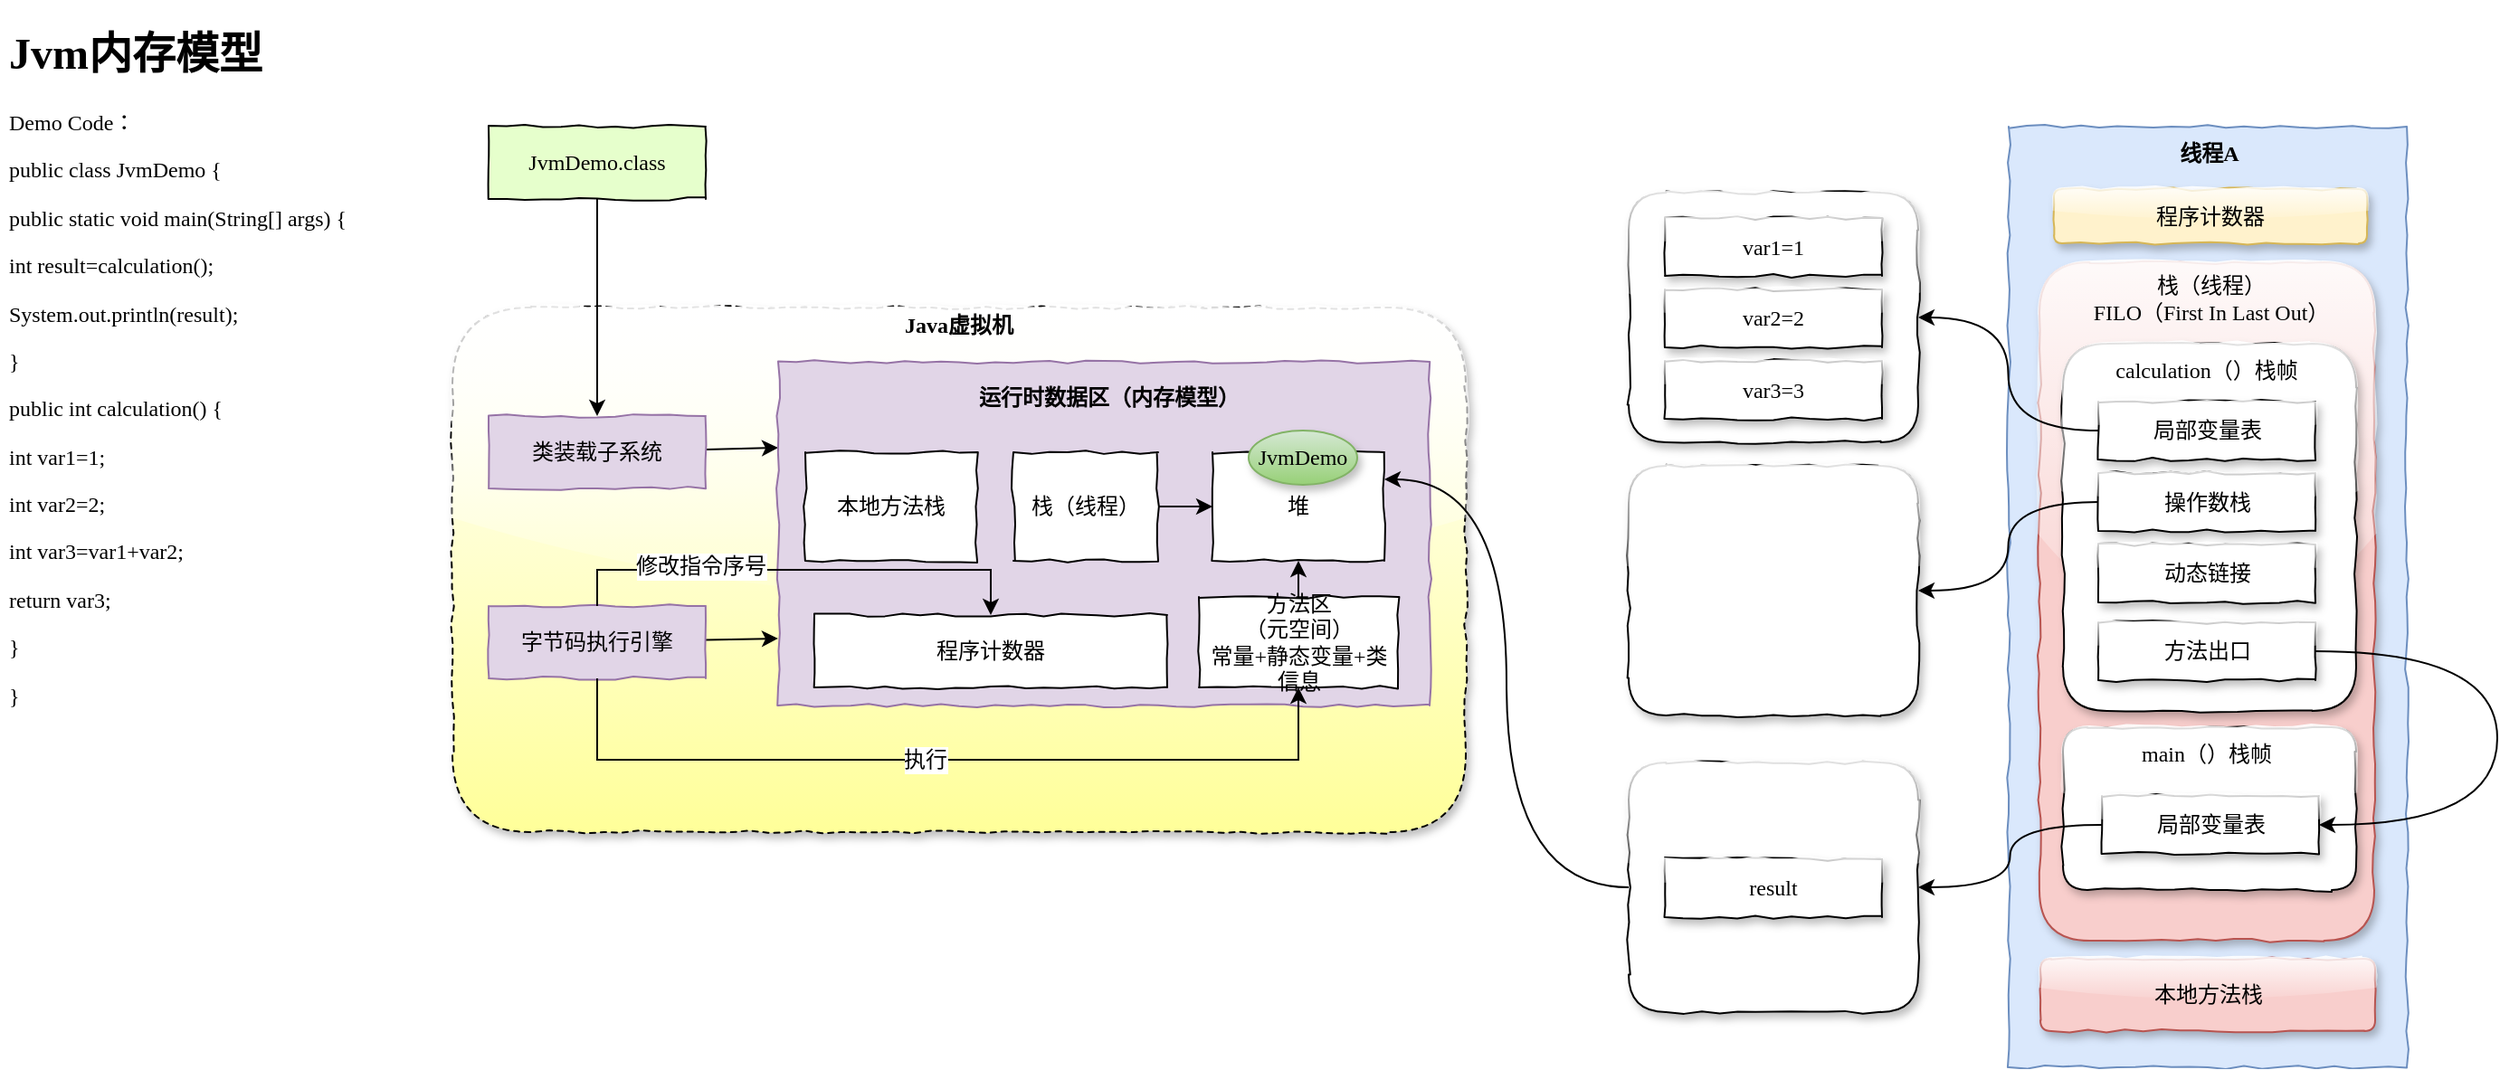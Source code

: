 <mxfile version="12.3.7" type="github" pages="1">
  <diagram id="ZoAS8rqlWyaObS6gHvZb" name="第 1 页">
    <mxGraphModel dx="854" dy="436" grid="1" gridSize="10" guides="1" tooltips="1" connect="1" arrows="1" fold="1" page="1" pageScale="1" pageWidth="827" pageHeight="1169" math="0" shadow="0">
      <root>
        <mxCell id="0"/>
        <mxCell id="1" parent="0"/>
        <mxCell id="0UxOaTRp_UosbiCLDMe3-1" value="&lt;h1&gt;Jvm内存模型&lt;/h1&gt;&lt;p&gt;Demo Code：&lt;/p&gt;&lt;p&gt;public class JvmDemo {&lt;/p&gt;&lt;p&gt;public static void main(String[] args)&amp;nbsp;&lt;span&gt;{&lt;/span&gt;&lt;/p&gt;&lt;p&gt;int result=calculation();&lt;/p&gt;&lt;p&gt;System.out.println(result);&lt;/p&gt;&lt;p&gt;}&lt;/p&gt;&lt;p&gt;&lt;span&gt;public int calculation()&amp;nbsp;&lt;/span&gt;&lt;span&gt;{&lt;/span&gt;&lt;/p&gt;&lt;p&gt;int var1=1;&lt;/p&gt;&lt;p&gt;int var2=2;&lt;/p&gt;&lt;p&gt;int var3=var1+var2;&lt;/p&gt;&lt;p&gt;return var3;&lt;/p&gt;&lt;p&gt;}&lt;/p&gt;&lt;p&gt;}&lt;/p&gt;" style="text;html=1;strokeColor=none;fillColor=none;spacing=5;spacingTop=-20;whiteSpace=wrap;overflow=hidden;rounded=0;fontFamily=Comic Sans MS;comic=1;" vertex="1" parent="1">
          <mxGeometry x="30" y="30" width="260" height="440" as="geometry"/>
        </mxCell>
        <mxCell id="0UxOaTRp_UosbiCLDMe3-6" value="" style="group" vertex="1" connectable="0" parent="1">
          <mxGeometry x="280" y="190" width="560" height="290" as="geometry"/>
        </mxCell>
        <mxCell id="0UxOaTRp_UosbiCLDMe3-4" value="" style="rounded=1;html=1;comic=1;fontFamily=Comic Sans MS;textOpacity=0;dashed=1;fillColor=#ffffff;gradientColor=#FFFF99;glass=1;shadow=1;" vertex="1" parent="0UxOaTRp_UosbiCLDMe3-6">
          <mxGeometry width="560" height="290" as="geometry"/>
        </mxCell>
        <mxCell id="0UxOaTRp_UosbiCLDMe3-5" value="Java虚拟机" style="text;html=1;strokeColor=none;fillColor=none;align=center;verticalAlign=middle;whiteSpace=wrap;rounded=1;comic=1;fontFamily=Comic Sans MS;fontStyle=1;glass=1;shadow=1;" vertex="1" parent="0UxOaTRp_UosbiCLDMe3-6">
          <mxGeometry x="245" width="70" height="20" as="geometry"/>
        </mxCell>
        <mxCell id="0UxOaTRp_UosbiCLDMe3-27" value="" style="rounded=0;orthogonalLoop=1;jettySize=auto;html=1;fontFamily=Comic Sans MS;entryX=0;entryY=0.25;entryDx=0;entryDy=0;" edge="1" parent="0UxOaTRp_UosbiCLDMe3-6" source="0UxOaTRp_UosbiCLDMe3-8" target="0UxOaTRp_UosbiCLDMe3-12">
          <mxGeometry relative="1" as="geometry"/>
        </mxCell>
        <mxCell id="0UxOaTRp_UosbiCLDMe3-8" value="类装载子系统" style="rounded=0;whiteSpace=wrap;html=1;comic=1;fontFamily=Comic Sans MS;fillColor=#e1d5e7;strokeColor=#9673a6;" vertex="1" parent="0UxOaTRp_UosbiCLDMe3-6">
          <mxGeometry x="20" y="60" width="120" height="40" as="geometry"/>
        </mxCell>
        <mxCell id="0UxOaTRp_UosbiCLDMe3-30" value="" style="edgeStyle=none;rounded=0;orthogonalLoop=1;jettySize=auto;html=1;fontFamily=Comic Sans MS;entryX=0;entryY=0.805;entryDx=0;entryDy=0;entryPerimeter=0;" edge="1" parent="0UxOaTRp_UosbiCLDMe3-6" source="0UxOaTRp_UosbiCLDMe3-10" target="0UxOaTRp_UosbiCLDMe3-12">
          <mxGeometry relative="1" as="geometry"/>
        </mxCell>
        <mxCell id="0UxOaTRp_UosbiCLDMe3-10" value="字节码执行引擎" style="rounded=0;whiteSpace=wrap;html=1;comic=1;fontFamily=Comic Sans MS;fillColor=#e1d5e7;strokeColor=#9673a6;" vertex="1" parent="0UxOaTRp_UosbiCLDMe3-6">
          <mxGeometry x="20" y="165" width="120" height="40" as="geometry"/>
        </mxCell>
        <mxCell id="0UxOaTRp_UosbiCLDMe3-12" value="" style="rounded=0;whiteSpace=wrap;html=1;comic=1;fontFamily=Comic Sans MS;fillColor=#e1d5e7;strokeColor=#9673a6;" vertex="1" parent="0UxOaTRp_UosbiCLDMe3-6">
          <mxGeometry x="180" y="30" width="360" height="190" as="geometry"/>
        </mxCell>
        <mxCell id="0UxOaTRp_UosbiCLDMe3-13" value="运行时数据区（内存模型）" style="text;html=1;strokeColor=none;fillColor=none;align=center;verticalAlign=middle;whiteSpace=wrap;rounded=1;comic=1;fontFamily=Comic Sans MS;fontStyle=1;glass=1;shadow=1;" vertex="1" parent="0UxOaTRp_UosbiCLDMe3-6">
          <mxGeometry x="282.5" y="40" width="160" height="20" as="geometry"/>
        </mxCell>
        <mxCell id="0UxOaTRp_UosbiCLDMe3-14" value="本地方法栈" style="rounded=0;whiteSpace=wrap;html=1;comic=1;fontFamily=Comic Sans MS;" vertex="1" parent="0UxOaTRp_UosbiCLDMe3-6">
          <mxGeometry x="195" y="80" width="95" height="60" as="geometry"/>
        </mxCell>
        <mxCell id="0UxOaTRp_UosbiCLDMe3-28" value="" style="edgeStyle=none;rounded=0;orthogonalLoop=1;jettySize=auto;html=1;fontFamily=Comic Sans MS;" edge="1" parent="0UxOaTRp_UosbiCLDMe3-6" source="0UxOaTRp_UosbiCLDMe3-23" target="0UxOaTRp_UosbiCLDMe3-24">
          <mxGeometry relative="1" as="geometry"/>
        </mxCell>
        <mxCell id="0UxOaTRp_UosbiCLDMe3-23" value="栈（线程）" style="rounded=0;whiteSpace=wrap;html=1;comic=1;fontFamily=Comic Sans MS;" vertex="1" parent="0UxOaTRp_UosbiCLDMe3-6">
          <mxGeometry x="310" y="80" width="80" height="60" as="geometry"/>
        </mxCell>
        <mxCell id="0UxOaTRp_UosbiCLDMe3-24" value="堆" style="rounded=0;whiteSpace=wrap;html=1;comic=1;fontFamily=Comic Sans MS;" vertex="1" parent="0UxOaTRp_UosbiCLDMe3-6">
          <mxGeometry x="420" y="80" width="95" height="60" as="geometry"/>
        </mxCell>
        <mxCell id="0UxOaTRp_UosbiCLDMe3-25" value="程序计数器" style="rounded=0;whiteSpace=wrap;html=1;comic=1;fontFamily=Comic Sans MS;" vertex="1" parent="0UxOaTRp_UosbiCLDMe3-6">
          <mxGeometry x="200" y="170" width="195" height="40" as="geometry"/>
        </mxCell>
        <mxCell id="0UxOaTRp_UosbiCLDMe3-29" value="" style="edgeStyle=none;rounded=0;orthogonalLoop=1;jettySize=auto;html=1;fontFamily=Comic Sans MS;" edge="1" parent="0UxOaTRp_UosbiCLDMe3-6" source="0UxOaTRp_UosbiCLDMe3-26" target="0UxOaTRp_UosbiCLDMe3-24">
          <mxGeometry relative="1" as="geometry"/>
        </mxCell>
        <mxCell id="0UxOaTRp_UosbiCLDMe3-26" value="方法区&lt;br&gt;（元空间）&lt;br&gt;常量+静态变量+类信息" style="rounded=0;whiteSpace=wrap;html=1;comic=1;fontFamily=Comic Sans MS;" vertex="1" parent="0UxOaTRp_UosbiCLDMe3-6">
          <mxGeometry x="412.5" y="160" width="110" height="50" as="geometry"/>
        </mxCell>
        <mxCell id="0UxOaTRp_UosbiCLDMe3-32" style="edgeStyle=orthogonalEdgeStyle;rounded=0;orthogonalLoop=1;jettySize=auto;html=1;entryX=0.5;entryY=0;entryDx=0;entryDy=0;fontFamily=Comic Sans MS;exitX=0.5;exitY=0;exitDx=0;exitDy=0;" edge="1" parent="0UxOaTRp_UosbiCLDMe3-6" source="0UxOaTRp_UosbiCLDMe3-10" target="0UxOaTRp_UosbiCLDMe3-25">
          <mxGeometry relative="1" as="geometry"/>
        </mxCell>
        <mxCell id="0UxOaTRp_UosbiCLDMe3-33" value="修改指令序号" style="text;html=1;align=center;verticalAlign=middle;resizable=0;points=[];;labelBackgroundColor=#ffffff;fontFamily=Comic Sans MS;" vertex="1" connectable="0" parent="0UxOaTRp_UosbiCLDMe3-32">
          <mxGeometry x="-0.414" y="2" relative="1" as="geometry">
            <mxPoint as="offset"/>
          </mxGeometry>
        </mxCell>
        <mxCell id="0UxOaTRp_UosbiCLDMe3-34" style="edgeStyle=orthogonalEdgeStyle;rounded=0;orthogonalLoop=1;jettySize=auto;html=1;entryX=0.5;entryY=1;entryDx=0;entryDy=0;fontFamily=Comic Sans MS;exitX=0.5;exitY=1;exitDx=0;exitDy=0;" edge="1" parent="0UxOaTRp_UosbiCLDMe3-6" source="0UxOaTRp_UosbiCLDMe3-10" target="0UxOaTRp_UosbiCLDMe3-26">
          <mxGeometry relative="1" as="geometry">
            <Array as="points">
              <mxPoint x="80" y="250"/>
              <mxPoint x="468" y="250"/>
            </Array>
          </mxGeometry>
        </mxCell>
        <mxCell id="0UxOaTRp_UosbiCLDMe3-35" value="执行" style="text;html=1;align=center;verticalAlign=middle;resizable=0;points=[];;labelBackgroundColor=#ffffff;fontFamily=Comic Sans MS;" vertex="1" connectable="0" parent="0UxOaTRp_UosbiCLDMe3-34">
          <mxGeometry x="-0.044" relative="1" as="geometry">
            <mxPoint as="offset"/>
          </mxGeometry>
        </mxCell>
        <mxCell id="0UxOaTRp_UosbiCLDMe3-2" value="JvmDemo.class" style="rounded=0;whiteSpace=wrap;html=1;comic=1;fontFamily=Comic Sans MS;fillColor=#E6FFCC;" vertex="1" parent="1">
          <mxGeometry x="300" y="90" width="120" height="40" as="geometry"/>
        </mxCell>
        <mxCell id="0UxOaTRp_UosbiCLDMe3-11" style="edgeStyle=orthogonalEdgeStyle;rounded=0;orthogonalLoop=1;jettySize=auto;html=1;entryX=0.5;entryY=0;entryDx=0;entryDy=0;fontFamily=Comic Sans MS;verticalAlign=top;" edge="1" parent="1" source="0UxOaTRp_UosbiCLDMe3-2" target="0UxOaTRp_UosbiCLDMe3-8">
          <mxGeometry relative="1" as="geometry"/>
        </mxCell>
        <mxCell id="0UxOaTRp_UosbiCLDMe3-36" value="" style="rounded=0;whiteSpace=wrap;html=1;comic=1;fontFamily=Comic Sans MS;fillColor=#dae8fc;strokeColor=#6c8ebf;" vertex="1" parent="1">
          <mxGeometry x="1140" y="90" width="220" height="520" as="geometry"/>
        </mxCell>
        <mxCell id="0UxOaTRp_UosbiCLDMe3-37" value="线程A" style="text;html=1;strokeColor=none;fillColor=none;align=center;verticalAlign=middle;whiteSpace=wrap;rounded=1;comic=1;fontFamily=Comic Sans MS;fontStyle=1;glass=1;shadow=1;" vertex="1" parent="1">
          <mxGeometry x="1216" y="94.5" width="70" height="20" as="geometry"/>
        </mxCell>
        <mxCell id="0UxOaTRp_UosbiCLDMe3-38" value="" style="rounded=1;whiteSpace=wrap;html=1;shadow=1;glass=1;comic=1;fontFamily=Comic Sans MS;fillColor=#f8cecc;strokeColor=#b85450;" vertex="1" parent="1">
          <mxGeometry x="1157" y="165" width="185" height="375" as="geometry"/>
        </mxCell>
        <mxCell id="0UxOaTRp_UosbiCLDMe3-39" value="程序计数器" style="rounded=1;whiteSpace=wrap;html=1;shadow=1;glass=1;comic=1;fontFamily=Comic Sans MS;fillColor=#fff2cc;strokeColor=#d6b656;" vertex="1" parent="1">
          <mxGeometry x="1165" y="124.5" width="173" height="30" as="geometry"/>
        </mxCell>
        <mxCell id="0UxOaTRp_UosbiCLDMe3-40" value="栈（线程）&lt;br&gt;FILO（First In Last Out）" style="text;html=1;strokeColor=none;fillColor=none;align=center;verticalAlign=middle;whiteSpace=wrap;rounded=1;comic=1;fontFamily=Comic Sans MS;fontStyle=0;glass=1;shadow=1;" vertex="1" parent="1">
          <mxGeometry x="1166.5" y="169.5" width="170" height="30" as="geometry"/>
        </mxCell>
        <mxCell id="0UxOaTRp_UosbiCLDMe3-42" value="" style="rounded=1;whiteSpace=wrap;html=1;shadow=1;glass=1;comic=1;fontFamily=Comic Sans MS;" vertex="1" parent="1">
          <mxGeometry x="1170" y="210" width="162" height="203" as="geometry"/>
        </mxCell>
        <mxCell id="0UxOaTRp_UosbiCLDMe3-43" value="calculation（）栈帧" style="text;html=1;strokeColor=none;fillColor=none;align=center;verticalAlign=middle;whiteSpace=wrap;rounded=1;comic=1;fontFamily=Comic Sans MS;fontStyle=0;glass=1;shadow=1;" vertex="1" parent="1">
          <mxGeometry x="1183" y="214.5" width="133" height="20" as="geometry"/>
        </mxCell>
        <mxCell id="0UxOaTRp_UosbiCLDMe3-86" style="edgeStyle=orthogonalEdgeStyle;curved=1;rounded=0;orthogonalLoop=1;jettySize=auto;html=1;fontFamily=Comic Sans MS;" edge="1" parent="1" source="0UxOaTRp_UosbiCLDMe3-45" target="0UxOaTRp_UosbiCLDMe3-66">
          <mxGeometry relative="1" as="geometry"/>
        </mxCell>
        <mxCell id="0UxOaTRp_UosbiCLDMe3-45" value="局部变量表" style="rounded=0;whiteSpace=wrap;html=1;shadow=1;glass=1;comic=1;fontFamily=Comic Sans MS;" vertex="1" parent="1">
          <mxGeometry x="1189.5" y="242" width="120" height="32" as="geometry"/>
        </mxCell>
        <mxCell id="0UxOaTRp_UosbiCLDMe3-81" style="edgeStyle=orthogonalEdgeStyle;curved=1;rounded=0;orthogonalLoop=1;jettySize=auto;html=1;fontFamily=Comic Sans MS;" edge="1" parent="1" source="0UxOaTRp_UosbiCLDMe3-46" target="0UxOaTRp_UosbiCLDMe3-77">
          <mxGeometry relative="1" as="geometry"/>
        </mxCell>
        <mxCell id="0UxOaTRp_UosbiCLDMe3-46" value="操作数栈" style="rounded=0;whiteSpace=wrap;html=1;shadow=1;glass=1;comic=1;fontFamily=Comic Sans MS;" vertex="1" parent="1">
          <mxGeometry x="1189.5" y="281.5" width="120" height="32" as="geometry"/>
        </mxCell>
        <mxCell id="0UxOaTRp_UosbiCLDMe3-47" value="方法出口" style="rounded=0;whiteSpace=wrap;html=1;shadow=1;glass=1;comic=1;fontFamily=Comic Sans MS;" vertex="1" parent="1">
          <mxGeometry x="1189.5" y="364" width="120" height="32" as="geometry"/>
        </mxCell>
        <mxCell id="0UxOaTRp_UosbiCLDMe3-48" value="动态链接" style="rounded=0;whiteSpace=wrap;html=1;shadow=1;glass=1;comic=1;fontFamily=Comic Sans MS;" vertex="1" parent="1">
          <mxGeometry x="1189.5" y="321" width="120" height="32" as="geometry"/>
        </mxCell>
        <mxCell id="0UxOaTRp_UosbiCLDMe3-52" value="" style="rounded=1;whiteSpace=wrap;html=1;shadow=1;glass=1;comic=1;fontFamily=Comic Sans MS;" vertex="1" parent="1">
          <mxGeometry x="1170" y="422" width="162" height="90" as="geometry"/>
        </mxCell>
        <mxCell id="0UxOaTRp_UosbiCLDMe3-53" value="main（）栈帧" style="text;html=1;strokeColor=none;fillColor=none;align=center;verticalAlign=middle;whiteSpace=wrap;rounded=1;comic=1;fontFamily=Comic Sans MS;fontStyle=0;glass=1;shadow=1;" vertex="1" parent="1">
          <mxGeometry x="1183" y="426.5" width="133" height="20" as="geometry"/>
        </mxCell>
        <mxCell id="0UxOaTRp_UosbiCLDMe3-83" style="edgeStyle=orthogonalEdgeStyle;curved=1;rounded=0;orthogonalLoop=1;jettySize=auto;html=1;fontFamily=Comic Sans MS;" edge="1" parent="1" source="0UxOaTRp_UosbiCLDMe3-54" target="0UxOaTRp_UosbiCLDMe3-82">
          <mxGeometry relative="1" as="geometry"/>
        </mxCell>
        <mxCell id="0UxOaTRp_UosbiCLDMe3-54" value="局部变量表" style="rounded=0;whiteSpace=wrap;html=1;shadow=1;glass=1;comic=1;fontFamily=Comic Sans MS;" vertex="1" parent="1">
          <mxGeometry x="1191.5" y="460" width="120" height="32" as="geometry"/>
        </mxCell>
        <mxCell id="0UxOaTRp_UosbiCLDMe3-56" style="edgeStyle=orthogonalEdgeStyle;curved=1;rounded=0;orthogonalLoop=1;jettySize=auto;html=1;entryX=1;entryY=0.5;entryDx=0;entryDy=0;fontFamily=Comic Sans MS;exitX=1;exitY=0.5;exitDx=0;exitDy=0;" edge="1" parent="1" source="0UxOaTRp_UosbiCLDMe3-47" target="0UxOaTRp_UosbiCLDMe3-54">
          <mxGeometry relative="1" as="geometry">
            <Array as="points">
              <mxPoint x="1410" y="380"/>
              <mxPoint x="1410" y="476"/>
            </Array>
          </mxGeometry>
        </mxCell>
        <mxCell id="0UxOaTRp_UosbiCLDMe3-59" value="本地方法栈" style="rounded=1;whiteSpace=wrap;html=1;shadow=1;glass=1;comic=1;fontFamily=Comic Sans MS;fillColor=#f8cecc;strokeColor=#b85450;" vertex="1" parent="1">
          <mxGeometry x="1157.5" y="550" width="185" height="40" as="geometry"/>
        </mxCell>
        <mxCell id="0UxOaTRp_UosbiCLDMe3-66" value="" style="rounded=1;whiteSpace=wrap;html=1;shadow=1;glass=1;comic=1;fontFamily=Comic Sans MS;" vertex="1" parent="1">
          <mxGeometry x="930" y="126.5" width="160" height="138" as="geometry"/>
        </mxCell>
        <mxCell id="0UxOaTRp_UosbiCLDMe3-68" value="var1=1" style="rounded=0;whiteSpace=wrap;html=1;shadow=1;glass=1;comic=1;fontFamily=Comic Sans MS;" vertex="1" parent="1">
          <mxGeometry x="950" y="140.5" width="120" height="32" as="geometry"/>
        </mxCell>
        <mxCell id="0UxOaTRp_UosbiCLDMe3-69" value="var2=2" style="rounded=0;whiteSpace=wrap;html=1;shadow=1;glass=1;comic=1;fontFamily=Comic Sans MS;" vertex="1" parent="1">
          <mxGeometry x="950" y="180" width="120" height="32" as="geometry"/>
        </mxCell>
        <mxCell id="0UxOaTRp_UosbiCLDMe3-71" value="var3=3" style="rounded=0;whiteSpace=wrap;html=1;shadow=1;glass=1;comic=1;fontFamily=Comic Sans MS;" vertex="1" parent="1">
          <mxGeometry x="950" y="219.5" width="120" height="32" as="geometry"/>
        </mxCell>
        <mxCell id="0UxOaTRp_UosbiCLDMe3-77" value="" style="rounded=1;whiteSpace=wrap;html=1;shadow=1;glass=1;comic=1;fontFamily=Comic Sans MS;" vertex="1" parent="1">
          <mxGeometry x="930" y="277.5" width="160" height="138" as="geometry"/>
        </mxCell>
        <mxCell id="0UxOaTRp_UosbiCLDMe3-87" style="edgeStyle=orthogonalEdgeStyle;curved=1;rounded=0;orthogonalLoop=1;jettySize=auto;html=1;entryX=1;entryY=0.25;entryDx=0;entryDy=0;fontFamily=Comic Sans MS;" edge="1" parent="1" source="0UxOaTRp_UosbiCLDMe3-82" target="0UxOaTRp_UosbiCLDMe3-24">
          <mxGeometry relative="1" as="geometry"/>
        </mxCell>
        <mxCell id="0UxOaTRp_UosbiCLDMe3-82" value="" style="rounded=1;whiteSpace=wrap;html=1;shadow=1;glass=1;comic=1;fontFamily=Comic Sans MS;" vertex="1" parent="1">
          <mxGeometry x="930" y="441.5" width="160" height="138" as="geometry"/>
        </mxCell>
        <mxCell id="0UxOaTRp_UosbiCLDMe3-84" value="result" style="rounded=0;whiteSpace=wrap;html=1;shadow=1;glass=1;comic=1;fontFamily=Comic Sans MS;" vertex="1" parent="1">
          <mxGeometry x="950" y="495" width="120" height="32" as="geometry"/>
        </mxCell>
        <mxCell id="0UxOaTRp_UosbiCLDMe3-88" value="JvmDemo" style="ellipse;whiteSpace=wrap;html=1;rounded=1;shadow=1;glass=1;comic=1;fontFamily=Comic Sans MS;fillColor=#d5e8d4;strokeColor=#82b366;gradientColor=#97d077;" vertex="1" parent="1">
          <mxGeometry x="720" y="258" width="60" height="30" as="geometry"/>
        </mxCell>
      </root>
    </mxGraphModel>
  </diagram>
</mxfile>
